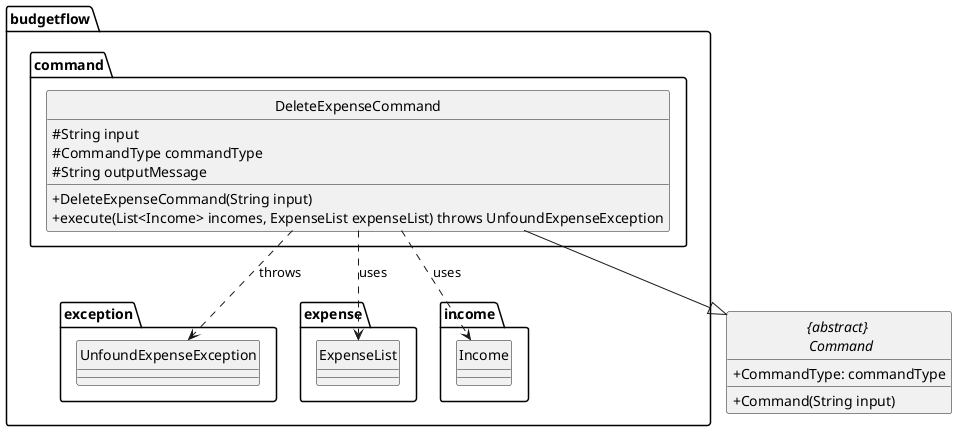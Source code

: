 @startuml

hide circle
skinparam classAttributeIconSize 0

package budgetflow.command {
    class DeleteExpenseCommand {
        # String input
        # CommandType commandType
        # String outputMessage
        + DeleteExpenseCommand(String input)
        + execute(List<Income> incomes, ExpenseList expenseList) throws UnfoundExpenseException
    }
}

package budgetflow.exception {
    class UnfoundExpenseException
}

package budgetflow.expense {
    class ExpenseList
}

package budgetflow.income {
    class Income
}

abstract class "{abstract} \n Command" {
    + CommandType: commandType
    + Command(String input)
}


DeleteExpenseCommand --|> "{abstract} \n Command"
DeleteExpenseCommand ..> UnfoundExpenseException : throws
DeleteExpenseCommand ..> Income : uses
DeleteExpenseCommand ..> ExpenseList : uses

@enduml
